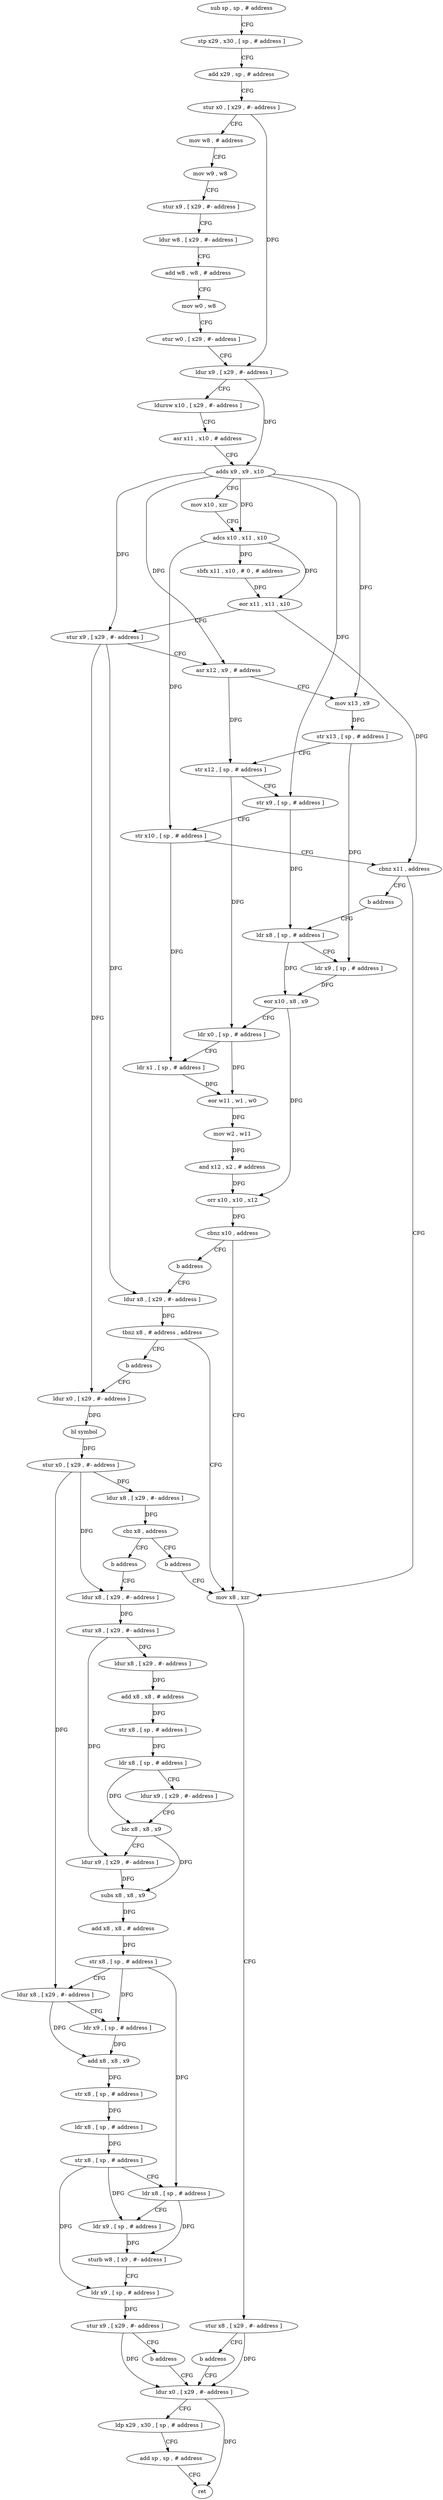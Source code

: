 digraph "func" {
"4331316" [label = "sub sp , sp , # address" ]
"4331320" [label = "stp x29 , x30 , [ sp , # address ]" ]
"4331324" [label = "add x29 , sp , # address" ]
"4331328" [label = "stur x0 , [ x29 , #- address ]" ]
"4331332" [label = "mov w8 , # address" ]
"4331336" [label = "mov w9 , w8" ]
"4331340" [label = "stur x9 , [ x29 , #- address ]" ]
"4331344" [label = "ldur w8 , [ x29 , #- address ]" ]
"4331348" [label = "add w8 , w8 , # address" ]
"4331352" [label = "mov w0 , w8" ]
"4331356" [label = "stur w0 , [ x29 , #- address ]" ]
"4331360" [label = "ldur x9 , [ x29 , #- address ]" ]
"4331364" [label = "ldursw x10 , [ x29 , #- address ]" ]
"4331368" [label = "asr x11 , x10 , # address" ]
"4331372" [label = "adds x9 , x9 , x10" ]
"4331376" [label = "mov x10 , xzr" ]
"4331380" [label = "adcs x10 , x11 , x10" ]
"4331384" [label = "sbfx x11 , x10 , # 0 , # address" ]
"4331388" [label = "eor x11 , x11 , x10" ]
"4331392" [label = "stur x9 , [ x29 , #- address ]" ]
"4331396" [label = "asr x12 , x9 , # address" ]
"4331400" [label = "mov x13 , x9" ]
"4331404" [label = "str x13 , [ sp , # address ]" ]
"4331408" [label = "str x12 , [ sp , # address ]" ]
"4331412" [label = "str x9 , [ sp , # address ]" ]
"4331416" [label = "str x10 , [ sp , # address ]" ]
"4331420" [label = "cbnz x11 , address" ]
"4331608" [label = "mov x8 , xzr" ]
"4331424" [label = "b address" ]
"4331612" [label = "stur x8 , [ x29 , #- address ]" ]
"4331616" [label = "b address" ]
"4331620" [label = "ldur x0 , [ x29 , #- address ]" ]
"4331428" [label = "ldr x8 , [ sp , # address ]" ]
"4331624" [label = "ldp x29 , x30 , [ sp , # address ]" ]
"4331628" [label = "add sp , sp , # address" ]
"4331632" [label = "ret" ]
"4331432" [label = "ldr x9 , [ sp , # address ]" ]
"4331436" [label = "eor x10 , x8 , x9" ]
"4331440" [label = "ldr x0 , [ sp , # address ]" ]
"4331444" [label = "ldr x1 , [ sp , # address ]" ]
"4331448" [label = "eor w11 , w1 , w0" ]
"4331452" [label = "mov w2 , w11" ]
"4331456" [label = "and x12 , x2 , # address" ]
"4331460" [label = "orr x10 , x10 , x12" ]
"4331464" [label = "cbnz x10 , address" ]
"4331468" [label = "b address" ]
"4331472" [label = "ldur x8 , [ x29 , #- address ]" ]
"4331476" [label = "tbnz x8 , # address , address" ]
"4331480" [label = "b address" ]
"4331484" [label = "ldur x0 , [ x29 , #- address ]" ]
"4331488" [label = "bl symbol" ]
"4331492" [label = "stur x0 , [ x29 , #- address ]" ]
"4331496" [label = "ldur x8 , [ x29 , #- address ]" ]
"4331500" [label = "cbz x8 , address" ]
"4331604" [label = "b address" ]
"4331504" [label = "b address" ]
"4331508" [label = "ldur x8 , [ x29 , #- address ]" ]
"4331512" [label = "stur x8 , [ x29 , #- address ]" ]
"4331516" [label = "ldur x8 , [ x29 , #- address ]" ]
"4331520" [label = "add x8 , x8 , # address" ]
"4331524" [label = "str x8 , [ sp , # address ]" ]
"4331528" [label = "ldr x8 , [ sp , # address ]" ]
"4331532" [label = "ldur x9 , [ x29 , #- address ]" ]
"4331536" [label = "bic x8 , x8 , x9" ]
"4331540" [label = "ldur x9 , [ x29 , #- address ]" ]
"4331544" [label = "subs x8 , x8 , x9" ]
"4331548" [label = "add x8 , x8 , # address" ]
"4331552" [label = "str x8 , [ sp , # address ]" ]
"4331556" [label = "ldur x8 , [ x29 , #- address ]" ]
"4331560" [label = "ldr x9 , [ sp , # address ]" ]
"4331564" [label = "add x8 , x8 , x9" ]
"4331568" [label = "str x8 , [ sp , # address ]" ]
"4331572" [label = "ldr x8 , [ sp , # address ]" ]
"4331576" [label = "str x8 , [ sp , # address ]" ]
"4331580" [label = "ldr x8 , [ sp , # address ]" ]
"4331584" [label = "ldr x9 , [ sp , # address ]" ]
"4331588" [label = "sturb w8 , [ x9 , #- address ]" ]
"4331592" [label = "ldr x9 , [ sp , # address ]" ]
"4331596" [label = "stur x9 , [ x29 , #- address ]" ]
"4331600" [label = "b address" ]
"4331316" -> "4331320" [ label = "CFG" ]
"4331320" -> "4331324" [ label = "CFG" ]
"4331324" -> "4331328" [ label = "CFG" ]
"4331328" -> "4331332" [ label = "CFG" ]
"4331328" -> "4331360" [ label = "DFG" ]
"4331332" -> "4331336" [ label = "CFG" ]
"4331336" -> "4331340" [ label = "CFG" ]
"4331340" -> "4331344" [ label = "CFG" ]
"4331344" -> "4331348" [ label = "CFG" ]
"4331348" -> "4331352" [ label = "CFG" ]
"4331352" -> "4331356" [ label = "CFG" ]
"4331356" -> "4331360" [ label = "CFG" ]
"4331360" -> "4331364" [ label = "CFG" ]
"4331360" -> "4331372" [ label = "DFG" ]
"4331364" -> "4331368" [ label = "CFG" ]
"4331368" -> "4331372" [ label = "CFG" ]
"4331372" -> "4331376" [ label = "CFG" ]
"4331372" -> "4331392" [ label = "DFG" ]
"4331372" -> "4331396" [ label = "DFG" ]
"4331372" -> "4331400" [ label = "DFG" ]
"4331372" -> "4331412" [ label = "DFG" ]
"4331372" -> "4331380" [ label = "DFG" ]
"4331376" -> "4331380" [ label = "CFG" ]
"4331380" -> "4331384" [ label = "DFG" ]
"4331380" -> "4331388" [ label = "DFG" ]
"4331380" -> "4331416" [ label = "DFG" ]
"4331384" -> "4331388" [ label = "DFG" ]
"4331388" -> "4331392" [ label = "CFG" ]
"4331388" -> "4331420" [ label = "DFG" ]
"4331392" -> "4331396" [ label = "CFG" ]
"4331392" -> "4331472" [ label = "DFG" ]
"4331392" -> "4331484" [ label = "DFG" ]
"4331396" -> "4331400" [ label = "CFG" ]
"4331396" -> "4331408" [ label = "DFG" ]
"4331400" -> "4331404" [ label = "DFG" ]
"4331404" -> "4331408" [ label = "CFG" ]
"4331404" -> "4331432" [ label = "DFG" ]
"4331408" -> "4331412" [ label = "CFG" ]
"4331408" -> "4331440" [ label = "DFG" ]
"4331412" -> "4331416" [ label = "CFG" ]
"4331412" -> "4331428" [ label = "DFG" ]
"4331416" -> "4331420" [ label = "CFG" ]
"4331416" -> "4331444" [ label = "DFG" ]
"4331420" -> "4331608" [ label = "CFG" ]
"4331420" -> "4331424" [ label = "CFG" ]
"4331608" -> "4331612" [ label = "CFG" ]
"4331424" -> "4331428" [ label = "CFG" ]
"4331612" -> "4331616" [ label = "CFG" ]
"4331612" -> "4331620" [ label = "DFG" ]
"4331616" -> "4331620" [ label = "CFG" ]
"4331620" -> "4331624" [ label = "CFG" ]
"4331620" -> "4331632" [ label = "DFG" ]
"4331428" -> "4331432" [ label = "CFG" ]
"4331428" -> "4331436" [ label = "DFG" ]
"4331624" -> "4331628" [ label = "CFG" ]
"4331628" -> "4331632" [ label = "CFG" ]
"4331432" -> "4331436" [ label = "DFG" ]
"4331436" -> "4331440" [ label = "CFG" ]
"4331436" -> "4331460" [ label = "DFG" ]
"4331440" -> "4331444" [ label = "CFG" ]
"4331440" -> "4331448" [ label = "DFG" ]
"4331444" -> "4331448" [ label = "DFG" ]
"4331448" -> "4331452" [ label = "DFG" ]
"4331452" -> "4331456" [ label = "DFG" ]
"4331456" -> "4331460" [ label = "DFG" ]
"4331460" -> "4331464" [ label = "DFG" ]
"4331464" -> "4331608" [ label = "CFG" ]
"4331464" -> "4331468" [ label = "CFG" ]
"4331468" -> "4331472" [ label = "CFG" ]
"4331472" -> "4331476" [ label = "DFG" ]
"4331476" -> "4331608" [ label = "CFG" ]
"4331476" -> "4331480" [ label = "CFG" ]
"4331480" -> "4331484" [ label = "CFG" ]
"4331484" -> "4331488" [ label = "DFG" ]
"4331488" -> "4331492" [ label = "DFG" ]
"4331492" -> "4331496" [ label = "DFG" ]
"4331492" -> "4331508" [ label = "DFG" ]
"4331492" -> "4331556" [ label = "DFG" ]
"4331496" -> "4331500" [ label = "DFG" ]
"4331500" -> "4331604" [ label = "CFG" ]
"4331500" -> "4331504" [ label = "CFG" ]
"4331604" -> "4331608" [ label = "CFG" ]
"4331504" -> "4331508" [ label = "CFG" ]
"4331508" -> "4331512" [ label = "DFG" ]
"4331512" -> "4331516" [ label = "DFG" ]
"4331512" -> "4331540" [ label = "DFG" ]
"4331516" -> "4331520" [ label = "DFG" ]
"4331520" -> "4331524" [ label = "DFG" ]
"4331524" -> "4331528" [ label = "DFG" ]
"4331528" -> "4331532" [ label = "CFG" ]
"4331528" -> "4331536" [ label = "DFG" ]
"4331532" -> "4331536" [ label = "CFG" ]
"4331536" -> "4331540" [ label = "CFG" ]
"4331536" -> "4331544" [ label = "DFG" ]
"4331540" -> "4331544" [ label = "DFG" ]
"4331544" -> "4331548" [ label = "DFG" ]
"4331548" -> "4331552" [ label = "DFG" ]
"4331552" -> "4331556" [ label = "CFG" ]
"4331552" -> "4331560" [ label = "DFG" ]
"4331552" -> "4331580" [ label = "DFG" ]
"4331556" -> "4331560" [ label = "CFG" ]
"4331556" -> "4331564" [ label = "DFG" ]
"4331560" -> "4331564" [ label = "DFG" ]
"4331564" -> "4331568" [ label = "DFG" ]
"4331568" -> "4331572" [ label = "DFG" ]
"4331572" -> "4331576" [ label = "DFG" ]
"4331576" -> "4331580" [ label = "CFG" ]
"4331576" -> "4331584" [ label = "DFG" ]
"4331576" -> "4331592" [ label = "DFG" ]
"4331580" -> "4331584" [ label = "CFG" ]
"4331580" -> "4331588" [ label = "DFG" ]
"4331584" -> "4331588" [ label = "DFG" ]
"4331588" -> "4331592" [ label = "CFG" ]
"4331592" -> "4331596" [ label = "DFG" ]
"4331596" -> "4331600" [ label = "CFG" ]
"4331596" -> "4331620" [ label = "DFG" ]
"4331600" -> "4331620" [ label = "CFG" ]
}
